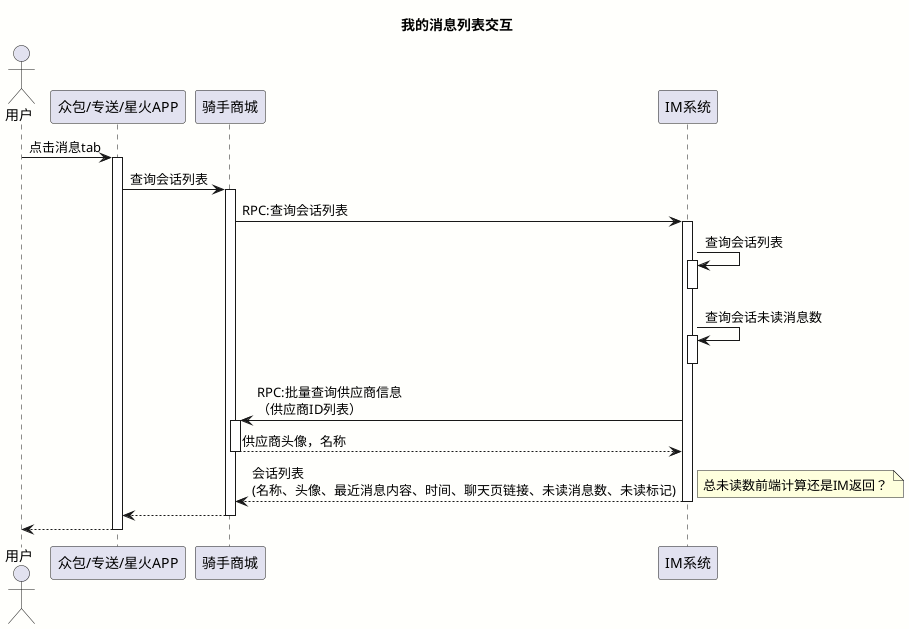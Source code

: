 @startuml
skinparam backgroundColor #FFFFFC
title 我的消息列表交互

actor 用户 as user
participant "众包/专送/星火APP" as APP
participant 骑手商城 as RiderMall
participant IM系统 as IM

user -> APP:点击消息tab
activate APP
    APP -> RiderMall:查询会话列表
    activate RiderMall
        RiderMall -> IM:RPC:查询会话列表
        activate IM

            IM -> IM:查询会话列表
            activate IM
            deactivate IM

            IM -> IM:查询会话未读消息数
            activate IM
            deactivate IM

            IM -> RiderMall:RPC:批量查询供应商信息\n（供应商ID列表）
            activate RiderMall
            IM <-- RiderMall:供应商头像，名称
            deactivate RiderMall
        RiderMall <-- IM:会话列表\n(名称、头像、最近消息内容、时间、聊天页链接、未读消息数、未读标记)
        note right : 总未读数前端计算还是IM返回？
        deactivate IM
    APP <-- RiderMall
    deactivate RiderMall
user <-- APP
deactivate APP

@enduml